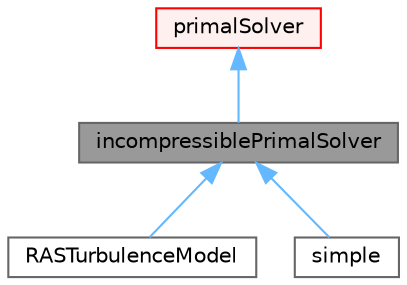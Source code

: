 digraph "incompressiblePrimalSolver"
{
 // LATEX_PDF_SIZE
  bgcolor="transparent";
  edge [fontname=Helvetica,fontsize=10,labelfontname=Helvetica,labelfontsize=10];
  node [fontname=Helvetica,fontsize=10,shape=box,height=0.2,width=0.4];
  Node1 [id="Node000001",label="incompressiblePrimalSolver",height=0.2,width=0.4,color="gray40", fillcolor="grey60", style="filled", fontcolor="black",tooltip="Base class for primal incompressible solvers."];
  Node2 -> Node1 [id="edge1_Node000001_Node000002",dir="back",color="steelblue1",style="solid",tooltip=" "];
  Node2 [id="Node000002",label="primalSolver",height=0.2,width=0.4,color="red", fillcolor="#FFF0F0", style="filled",URL="$classFoam_1_1primalSolver.html",tooltip="Base class for primal solvers."];
  Node1 -> Node13 [id="edge2_Node000001_Node000013",dir="back",color="steelblue1",style="solid",tooltip=" "];
  Node13 [id="Node000013",label="RASTurbulenceModel",height=0.2,width=0.4,color="gray40", fillcolor="white", style="filled",URL="$classFoam_1_1RASTurbulenceModel.html",tooltip="Solves for a RAS turbulence model, with constant U and phi values."];
  Node1 -> Node14 [id="edge3_Node000001_Node000014",dir="back",color="steelblue1",style="solid",tooltip=" "];
  Node14 [id="Node000014",label="simple",height=0.2,width=0.4,color="gray40", fillcolor="white", style="filled",URL="$classFoam_1_1simple.html",tooltip="Base class for solution control classes."];
}
